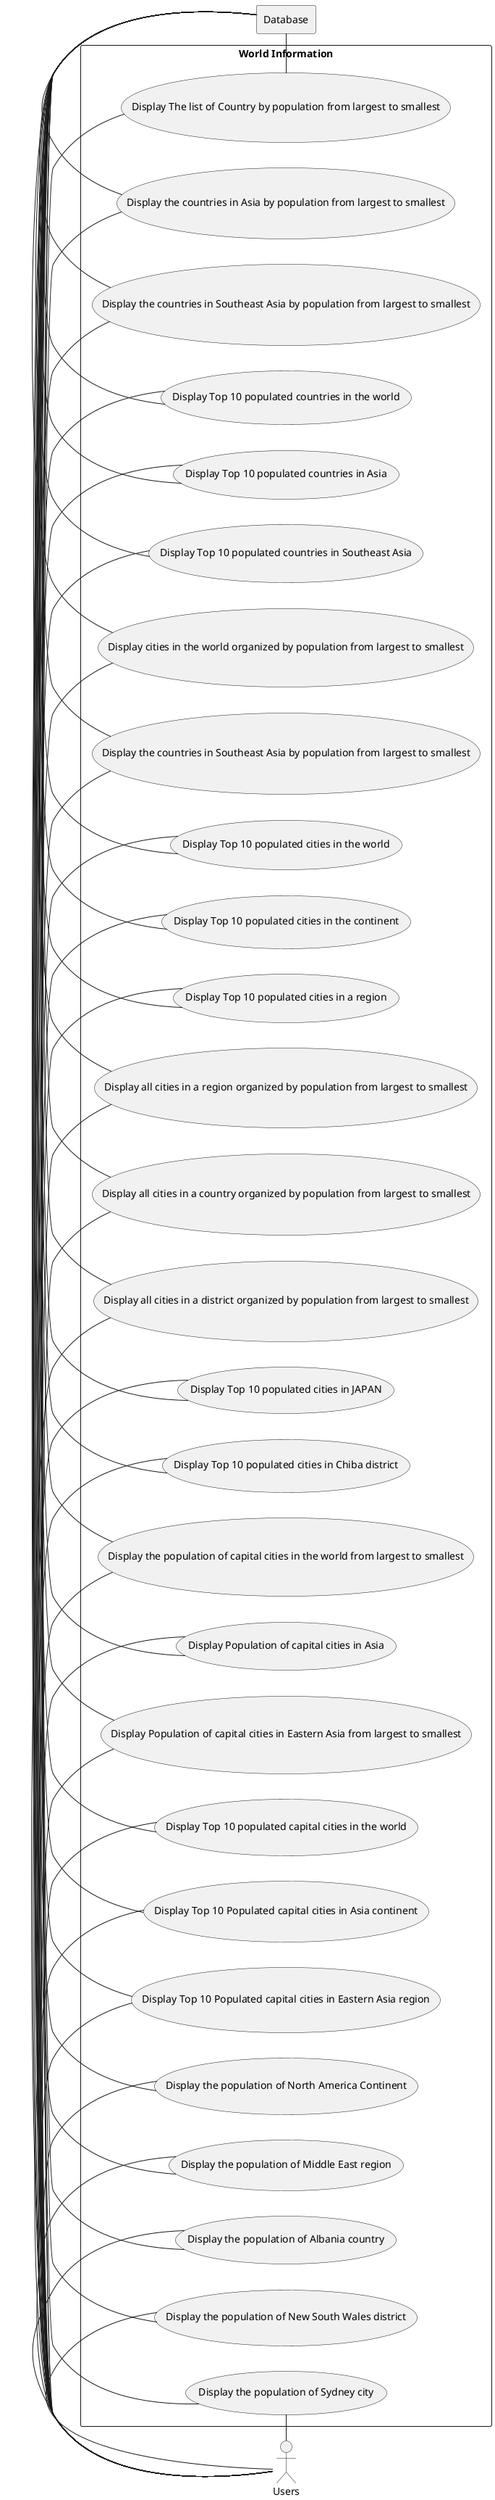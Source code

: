 @startuml

actor Users as "Users"
left to right direction
rectangle Database

rectangle "World Information" {
    usecase UC1 as "Display The list of Country by population from largest to smallest"
    Users - UC1
    UC1 - Database

    usecase UC2 as "Display the countries in Asia by population from largest to smallest"
    Users - UC2
    UC2 - Database

    usecase UC3 as "Display the countries in Southeast Asia by population from largest to smallest"
    Users - UC3
    UC3 - Database

    usecase UC4 as "Display Top 10 populated countries in the world"
    Users - UC4
    UC4 - Database

    usecase UC5 as "Display Top 10 populated countries in Asia"
    Users - UC5
    UC5 - Database

    usecase UC6 as "Display Top 10 populated countries in Southeast Asia"
    Users - UC6
    UC6 - Database

    usecase UC7 as "Display cities in the world organized by population from largest to smallest"
    Users - UC7
    UC7 - Database

    usecase UC8 as "Display the countries in Southeast Asia by population from largest to smallest"
    Users - UC8
    UC8 - Database

     usecase UC9 as "Display Top 10 populated cities in the world"
     Users - UC9
     UC9 - Database

      usecase UC10 as "Display Top 10 populated cities in the continent"
      Users - UC10
      UC10 - Database

      usecase UC11 as "Display Top 10 populated cities in a region"
      Users - UC11
      UC11 - Database

      usecase UC12 as "Display all cities in a region organized by population from largest to smallest"
      Users - UC12
      UC12 - Database

      usecase UC13 as "Display all cities in a country organized by population from largest to smallest"
      Users - UC13
      UC13 - Database

      usecase UC14 as "Display all cities in a district organized by population from largest to smallest"
      Users - UC14
      UC14 - Database

      usecase UC15 as "Display Top 10 populated cities in JAPAN"
      Users - UC15
      UC15 - Database

      usecase UC16 as "Display Top 10 populated cities in Chiba district"
      Users - UC16
      UC16 - Database

      usecase UC17 as "Display the population of capital cities in the world from largest to smallest"
      Users - UC17
      UC17 - Database

      usecase UC18 as "Display Population of capital cities in Asia"
      Users - UC18
      UC18 - Database

      usecase UC19 as "Display Population of capital cities in Eastern Asia from largest to smallest"
      Users - UC19
      UC19 - Database

      usecase UC20 as "Display Top 10 populated capital cities in the world"
      Users - UC20
      UC20 - Database

      usecase UC21 as "Display Top 10 Populated capital cities in Asia continent"
      Users - UC21
      UC21 - Database

      usecase UC22 as "Display Top 10 Populated capital cities in Eastern Asia region"
      Users - UC22
      UC22 - Database

      usecase UC27 as "Display the population of North America Continent"
      Users - UC27
      UC27 - Database

      usecase UC28 as "Display the population of Middle East region"
      Users - UC28
      UC28 - Database

      usecase UC29 as "Display the population of Albania country"
      Users - UC29
      UC29 - Database

      usecase UC30 as "Display the population of New South Wales district"
      Users - UC30
      UC30 - Database

      usecase UC31 as "Display the population of Sydney city"
      Users - UC31
      UC31 - Database

}

@enduml
